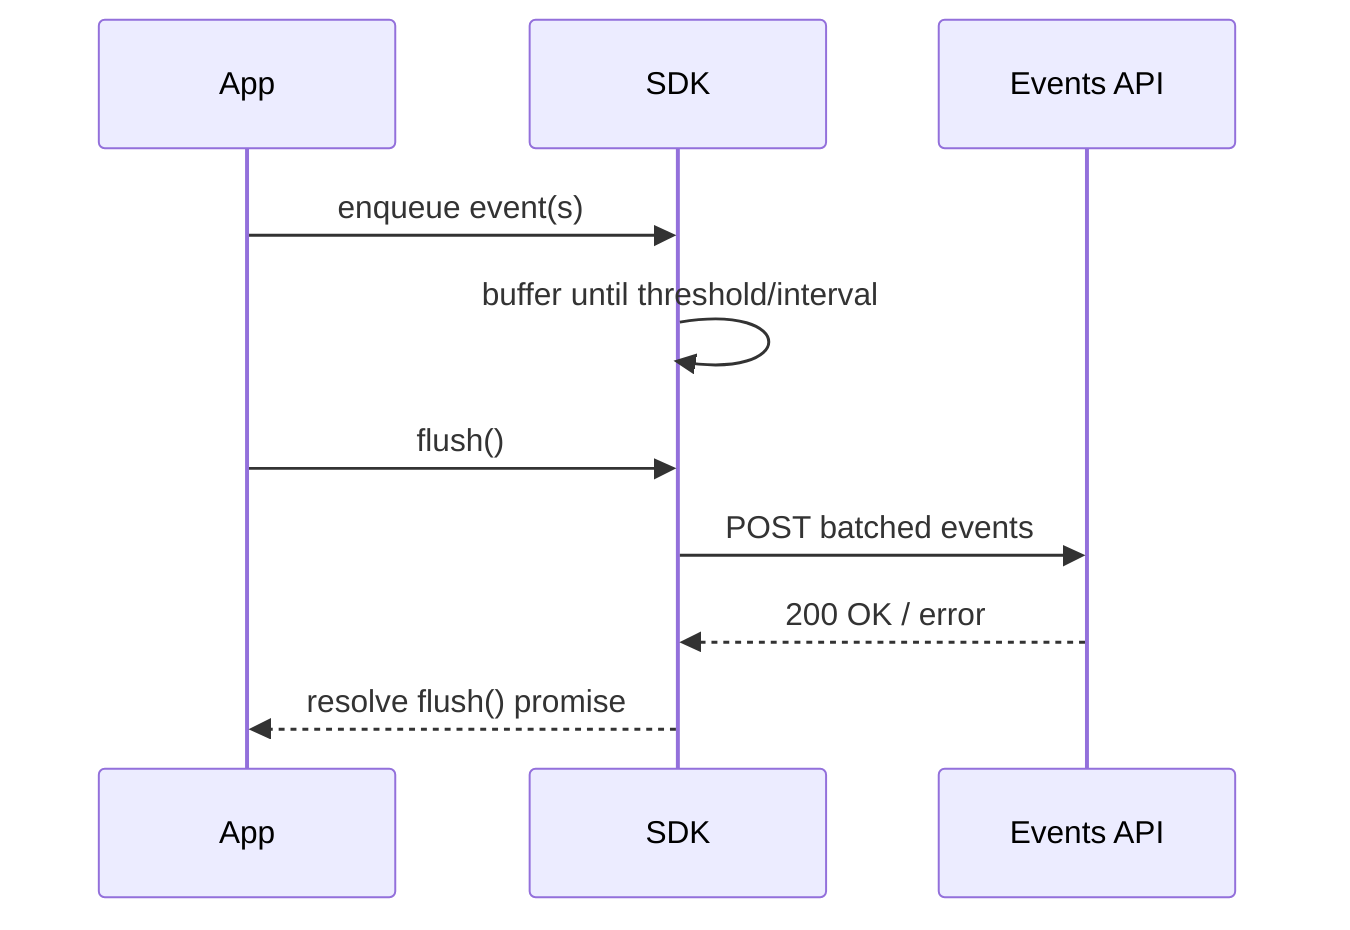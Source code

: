 sequenceDiagram
  participant App
  participant SDK
  participant EventsAPI as Events API

  App->>SDK: enqueue event(s)
  SDK->>SDK: buffer until threshold/interval
  App->>SDK: flush()
  SDK->>EventsAPI: POST batched events
  EventsAPI-->>SDK: 200 OK / error
  SDK-->>App: resolve flush() promise
